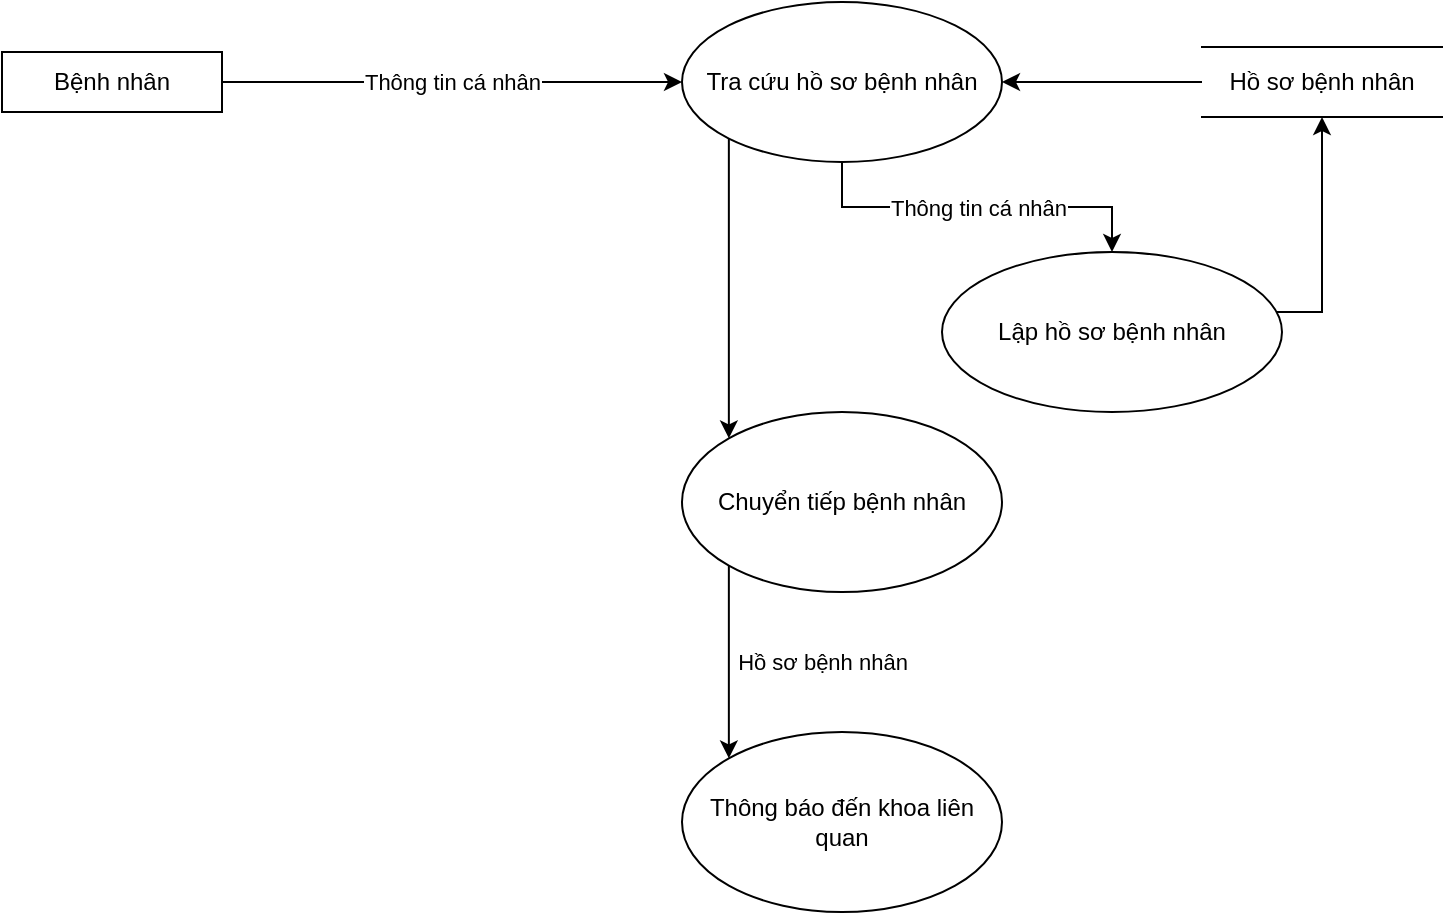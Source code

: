 <mxfile version="13.9.6" type="github">
  <diagram id="RPLMbTd_8OytdTSrsAQz" name="Page-1">
    <mxGraphModel dx="1019" dy="519" grid="1" gridSize="10" guides="1" tooltips="1" connect="1" arrows="1" fold="1" page="1" pageScale="1" pageWidth="850" pageHeight="1100" math="0" shadow="0">
      <root>
        <mxCell id="0" />
        <mxCell id="1" parent="0" />
        <mxCell id="biGSlmb96AjWtifXSgdu-3" value="Thông tin cá nhân" style="edgeStyle=orthogonalEdgeStyle;rounded=0;orthogonalLoop=1;jettySize=auto;html=1;" edge="1" parent="1" source="biGSlmb96AjWtifXSgdu-1" target="biGSlmb96AjWtifXSgdu-2">
          <mxGeometry relative="1" as="geometry" />
        </mxCell>
        <mxCell id="biGSlmb96AjWtifXSgdu-1" value="Bệnh nhân" style="rounded=0;whiteSpace=wrap;html=1;" vertex="1" parent="1">
          <mxGeometry x="100" y="120" width="110" height="30" as="geometry" />
        </mxCell>
        <mxCell id="biGSlmb96AjWtifXSgdu-5" value="Thông tin cá nhân&lt;br&gt;" style="edgeStyle=orthogonalEdgeStyle;rounded=0;orthogonalLoop=1;jettySize=auto;html=1;" edge="1" parent="1" source="biGSlmb96AjWtifXSgdu-2" target="biGSlmb96AjWtifXSgdu-4">
          <mxGeometry relative="1" as="geometry" />
        </mxCell>
        <mxCell id="biGSlmb96AjWtifXSgdu-13" style="edgeStyle=orthogonalEdgeStyle;rounded=0;orthogonalLoop=1;jettySize=auto;html=1;exitX=0;exitY=1;exitDx=0;exitDy=0;entryX=0;entryY=0;entryDx=0;entryDy=0;" edge="1" parent="1" source="biGSlmb96AjWtifXSgdu-2" target="biGSlmb96AjWtifXSgdu-14">
          <mxGeometry relative="1" as="geometry">
            <mxPoint x="463.431" y="323.18" as="targetPoint" />
          </mxGeometry>
        </mxCell>
        <mxCell id="biGSlmb96AjWtifXSgdu-2" value="Tra cứu hồ sơ bệnh nhân" style="ellipse;whiteSpace=wrap;html=1;" vertex="1" parent="1">
          <mxGeometry x="440" y="95" width="160" height="80" as="geometry" />
        </mxCell>
        <mxCell id="biGSlmb96AjWtifXSgdu-9" style="edgeStyle=orthogonalEdgeStyle;rounded=0;orthogonalLoop=1;jettySize=auto;html=1;entryX=0.5;entryY=1;entryDx=0;entryDy=0;" edge="1" parent="1" source="biGSlmb96AjWtifXSgdu-4" target="biGSlmb96AjWtifXSgdu-6">
          <mxGeometry relative="1" as="geometry">
            <Array as="points">
              <mxPoint x="760" y="250" />
            </Array>
          </mxGeometry>
        </mxCell>
        <mxCell id="biGSlmb96AjWtifXSgdu-4" value="Lập hồ sơ bệnh nhân" style="ellipse;whiteSpace=wrap;html=1;" vertex="1" parent="1">
          <mxGeometry x="570" y="220" width="170" height="80" as="geometry" />
        </mxCell>
        <mxCell id="biGSlmb96AjWtifXSgdu-7" style="edgeStyle=orthogonalEdgeStyle;rounded=0;orthogonalLoop=1;jettySize=auto;html=1;entryX=1;entryY=0.5;entryDx=0;entryDy=0;" edge="1" parent="1" source="biGSlmb96AjWtifXSgdu-6" target="biGSlmb96AjWtifXSgdu-2">
          <mxGeometry relative="1" as="geometry" />
        </mxCell>
        <mxCell id="biGSlmb96AjWtifXSgdu-6" value="Hồ sơ bệnh nhân" style="shape=partialRectangle;whiteSpace=wrap;html=1;left=0;right=0;fillColor=none;" vertex="1" parent="1">
          <mxGeometry x="700" y="117.5" width="120" height="35" as="geometry" />
        </mxCell>
        <mxCell id="biGSlmb96AjWtifXSgdu-20" value="Hồ sơ bệnh nhân" style="edgeStyle=orthogonalEdgeStyle;rounded=0;orthogonalLoop=1;jettySize=auto;html=1;exitX=0;exitY=1;exitDx=0;exitDy=0;entryX=0;entryY=0;entryDx=0;entryDy=0;" edge="1" parent="1" source="biGSlmb96AjWtifXSgdu-14" target="biGSlmb96AjWtifXSgdu-19">
          <mxGeometry y="47" relative="1" as="geometry">
            <mxPoint as="offset" />
          </mxGeometry>
        </mxCell>
        <mxCell id="biGSlmb96AjWtifXSgdu-14" value="Chuyển tiếp bệnh nhân" style="ellipse;whiteSpace=wrap;html=1;" vertex="1" parent="1">
          <mxGeometry x="440" y="300" width="160" height="90" as="geometry" />
        </mxCell>
        <mxCell id="biGSlmb96AjWtifXSgdu-19" value="Thông báo đến khoa liên quan" style="ellipse;whiteSpace=wrap;html=1;" vertex="1" parent="1">
          <mxGeometry x="440" y="460" width="160" height="90" as="geometry" />
        </mxCell>
      </root>
    </mxGraphModel>
  </diagram>
</mxfile>

